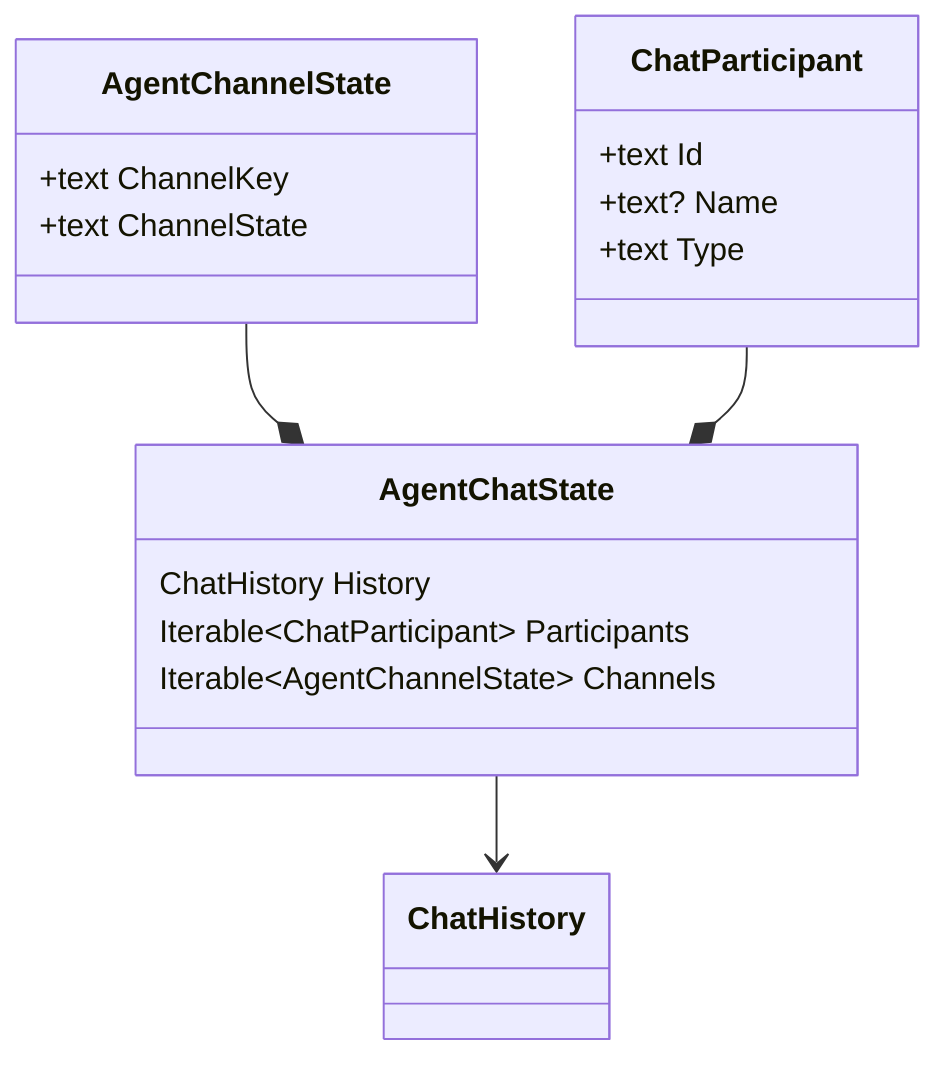 classDiagram

    ChatHistory

    AgentChatState --> ChatHistory
    AgentChannelState --* AgentChatState
    ChatParticipant --* AgentChatState
    class AgentChatState {
        ChatHistory History
        Iterable~ChatParticipant~ Participants
        Iterable~AgentChannelState~ Channels
    }

    class AgentChannelState {
        +text ChannelKey
        +text ChannelState
    }

    class ChatParticipant {
        +text Id
        +text? Name
        +text Type
    }